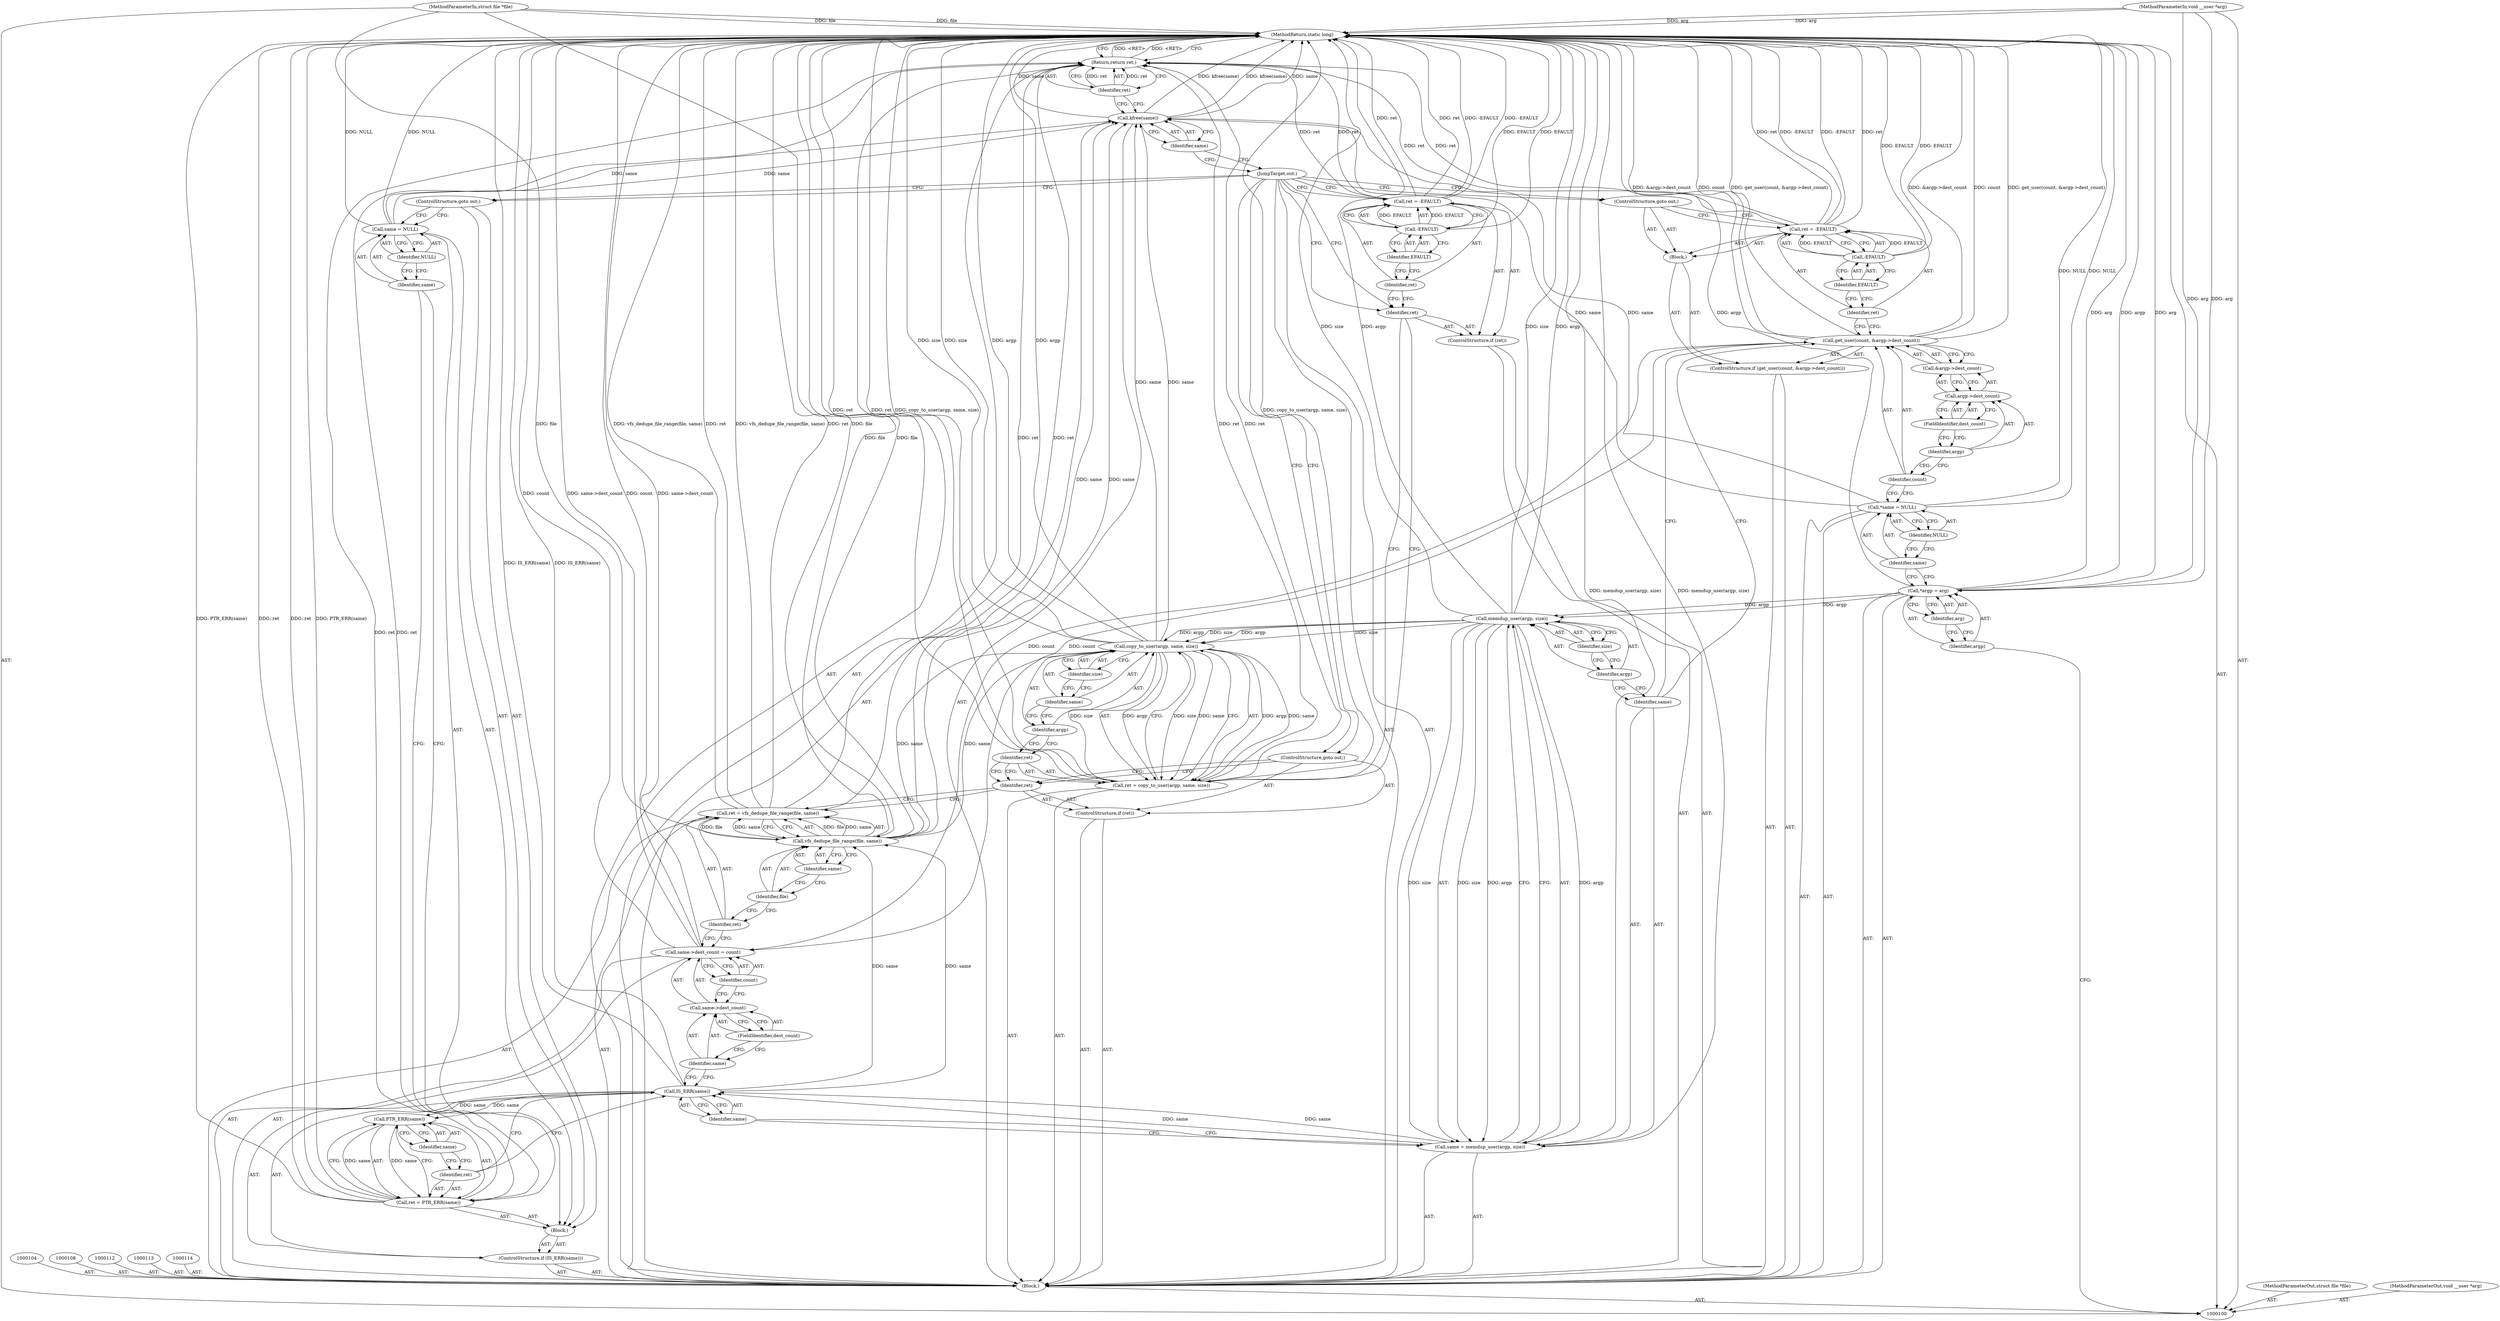 digraph "0_linux_10eec60ce79187686e052092e5383c99b4420a20" {
"1000175" [label="(MethodReturn,static long)"];
"1000101" [label="(MethodParameterIn,struct file *file)"];
"1000238" [label="(MethodParameterOut,struct file *file)"];
"1000102" [label="(MethodParameterIn,void __user *arg)"];
"1000239" [label="(MethodParameterOut,void __user *arg)"];
"1000123" [label="(Call,ret = -EFAULT)"];
"1000124" [label="(Identifier,ret)"];
"1000125" [label="(Call,-EFAULT)"];
"1000126" [label="(Identifier,EFAULT)"];
"1000127" [label="(ControlStructure,goto out;)"];
"1000128" [label="(Call,same = memdup_user(argp, size))"];
"1000129" [label="(Identifier,same)"];
"1000131" [label="(Identifier,argp)"];
"1000132" [label="(Identifier,size)"];
"1000130" [label="(Call,memdup_user(argp, size))"];
"1000133" [label="(ControlStructure,if (IS_ERR(same)))"];
"1000135" [label="(Identifier,same)"];
"1000136" [label="(Block,)"];
"1000134" [label="(Call,IS_ERR(same))"];
"1000140" [label="(Identifier,same)"];
"1000137" [label="(Call,ret = PTR_ERR(same))"];
"1000138" [label="(Identifier,ret)"];
"1000139" [label="(Call,PTR_ERR(same))"];
"1000141" [label="(Call,same = NULL)"];
"1000142" [label="(Identifier,same)"];
"1000143" [label="(Identifier,NULL)"];
"1000103" [label="(Block,)"];
"1000144" [label="(ControlStructure,goto out;)"];
"1000145" [label="(Call,same->dest_count = count)"];
"1000146" [label="(Call,same->dest_count)"];
"1000147" [label="(Identifier,same)"];
"1000149" [label="(Identifier,count)"];
"1000148" [label="(FieldIdentifier,dest_count)"];
"1000150" [label="(Call,ret = vfs_dedupe_file_range(file, same))"];
"1000151" [label="(Identifier,ret)"];
"1000153" [label="(Identifier,file)"];
"1000154" [label="(Identifier,same)"];
"1000152" [label="(Call,vfs_dedupe_file_range(file, same))"];
"1000155" [label="(ControlStructure,if (ret))"];
"1000156" [label="(Identifier,ret)"];
"1000157" [label="(ControlStructure,goto out;)"];
"1000158" [label="(Call,ret = copy_to_user(argp, same, size))"];
"1000159" [label="(Identifier,ret)"];
"1000161" [label="(Identifier,argp)"];
"1000162" [label="(Identifier,same)"];
"1000163" [label="(Identifier,size)"];
"1000160" [label="(Call,copy_to_user(argp, same, size))"];
"1000164" [label="(ControlStructure,if (ret))"];
"1000165" [label="(Identifier,ret)"];
"1000105" [label="(Call,*argp = arg)"];
"1000106" [label="(Identifier,argp)"];
"1000107" [label="(Identifier,arg)"];
"1000166" [label="(Call,ret = -EFAULT)"];
"1000167" [label="(Identifier,ret)"];
"1000168" [label="(Call,-EFAULT)"];
"1000169" [label="(Identifier,EFAULT)"];
"1000170" [label="(JumpTarget,out:)"];
"1000171" [label="(Call,kfree(same))"];
"1000172" [label="(Identifier,same)"];
"1000173" [label="(Return,return ret;)"];
"1000174" [label="(Identifier,ret)"];
"1000109" [label="(Call,*same = NULL)"];
"1000110" [label="(Identifier,same)"];
"1000111" [label="(Identifier,NULL)"];
"1000115" [label="(ControlStructure,if (get_user(count, &argp->dest_count)))"];
"1000117" [label="(Identifier,count)"];
"1000118" [label="(Call,&argp->dest_count)"];
"1000119" [label="(Call,argp->dest_count)"];
"1000120" [label="(Identifier,argp)"];
"1000121" [label="(FieldIdentifier,dest_count)"];
"1000122" [label="(Block,)"];
"1000116" [label="(Call,get_user(count, &argp->dest_count))"];
"1000175" -> "1000100"  [label="AST: "];
"1000175" -> "1000173"  [label="CFG: "];
"1000173" -> "1000175"  [label="DDG: <RET>"];
"1000171" -> "1000175"  [label="DDG: same"];
"1000171" -> "1000175"  [label="DDG: kfree(same)"];
"1000123" -> "1000175"  [label="DDG: -EFAULT"];
"1000123" -> "1000175"  [label="DDG: ret"];
"1000168" -> "1000175"  [label="DDG: EFAULT"];
"1000158" -> "1000175"  [label="DDG: copy_to_user(argp, same, size)"];
"1000158" -> "1000175"  [label="DDG: ret"];
"1000145" -> "1000175"  [label="DDG: count"];
"1000145" -> "1000175"  [label="DDG: same->dest_count"];
"1000152" -> "1000175"  [label="DDG: file"];
"1000116" -> "1000175"  [label="DDG: &argp->dest_count"];
"1000116" -> "1000175"  [label="DDG: count"];
"1000116" -> "1000175"  [label="DDG: get_user(count, &argp->dest_count)"];
"1000102" -> "1000175"  [label="DDG: arg"];
"1000101" -> "1000175"  [label="DDG: file"];
"1000166" -> "1000175"  [label="DDG: -EFAULT"];
"1000166" -> "1000175"  [label="DDG: ret"];
"1000128" -> "1000175"  [label="DDG: memdup_user(argp, size)"];
"1000125" -> "1000175"  [label="DDG: EFAULT"];
"1000105" -> "1000175"  [label="DDG: arg"];
"1000105" -> "1000175"  [label="DDG: argp"];
"1000150" -> "1000175"  [label="DDG: ret"];
"1000150" -> "1000175"  [label="DDG: vfs_dedupe_file_range(file, same)"];
"1000130" -> "1000175"  [label="DDG: size"];
"1000130" -> "1000175"  [label="DDG: argp"];
"1000137" -> "1000175"  [label="DDG: PTR_ERR(same)"];
"1000137" -> "1000175"  [label="DDG: ret"];
"1000134" -> "1000175"  [label="DDG: IS_ERR(same)"];
"1000141" -> "1000175"  [label="DDG: NULL"];
"1000160" -> "1000175"  [label="DDG: size"];
"1000160" -> "1000175"  [label="DDG: argp"];
"1000109" -> "1000175"  [label="DDG: NULL"];
"1000101" -> "1000100"  [label="AST: "];
"1000101" -> "1000175"  [label="DDG: file"];
"1000101" -> "1000152"  [label="DDG: file"];
"1000238" -> "1000100"  [label="AST: "];
"1000102" -> "1000100"  [label="AST: "];
"1000102" -> "1000175"  [label="DDG: arg"];
"1000102" -> "1000105"  [label="DDG: arg"];
"1000239" -> "1000100"  [label="AST: "];
"1000123" -> "1000122"  [label="AST: "];
"1000123" -> "1000125"  [label="CFG: "];
"1000124" -> "1000123"  [label="AST: "];
"1000125" -> "1000123"  [label="AST: "];
"1000127" -> "1000123"  [label="CFG: "];
"1000123" -> "1000175"  [label="DDG: -EFAULT"];
"1000123" -> "1000175"  [label="DDG: ret"];
"1000125" -> "1000123"  [label="DDG: EFAULT"];
"1000123" -> "1000173"  [label="DDG: ret"];
"1000124" -> "1000123"  [label="AST: "];
"1000124" -> "1000116"  [label="CFG: "];
"1000126" -> "1000124"  [label="CFG: "];
"1000125" -> "1000123"  [label="AST: "];
"1000125" -> "1000126"  [label="CFG: "];
"1000126" -> "1000125"  [label="AST: "];
"1000123" -> "1000125"  [label="CFG: "];
"1000125" -> "1000175"  [label="DDG: EFAULT"];
"1000125" -> "1000123"  [label="DDG: EFAULT"];
"1000126" -> "1000125"  [label="AST: "];
"1000126" -> "1000124"  [label="CFG: "];
"1000125" -> "1000126"  [label="CFG: "];
"1000127" -> "1000122"  [label="AST: "];
"1000127" -> "1000123"  [label="CFG: "];
"1000170" -> "1000127"  [label="CFG: "];
"1000128" -> "1000103"  [label="AST: "];
"1000128" -> "1000130"  [label="CFG: "];
"1000129" -> "1000128"  [label="AST: "];
"1000130" -> "1000128"  [label="AST: "];
"1000135" -> "1000128"  [label="CFG: "];
"1000128" -> "1000175"  [label="DDG: memdup_user(argp, size)"];
"1000130" -> "1000128"  [label="DDG: argp"];
"1000130" -> "1000128"  [label="DDG: size"];
"1000128" -> "1000134"  [label="DDG: same"];
"1000129" -> "1000128"  [label="AST: "];
"1000129" -> "1000116"  [label="CFG: "];
"1000131" -> "1000129"  [label="CFG: "];
"1000131" -> "1000130"  [label="AST: "];
"1000131" -> "1000129"  [label="CFG: "];
"1000132" -> "1000131"  [label="CFG: "];
"1000132" -> "1000130"  [label="AST: "];
"1000132" -> "1000131"  [label="CFG: "];
"1000130" -> "1000132"  [label="CFG: "];
"1000130" -> "1000128"  [label="AST: "];
"1000130" -> "1000132"  [label="CFG: "];
"1000131" -> "1000130"  [label="AST: "];
"1000132" -> "1000130"  [label="AST: "];
"1000128" -> "1000130"  [label="CFG: "];
"1000130" -> "1000175"  [label="DDG: size"];
"1000130" -> "1000175"  [label="DDG: argp"];
"1000130" -> "1000128"  [label="DDG: argp"];
"1000130" -> "1000128"  [label="DDG: size"];
"1000105" -> "1000130"  [label="DDG: argp"];
"1000130" -> "1000160"  [label="DDG: argp"];
"1000130" -> "1000160"  [label="DDG: size"];
"1000133" -> "1000103"  [label="AST: "];
"1000134" -> "1000133"  [label="AST: "];
"1000136" -> "1000133"  [label="AST: "];
"1000135" -> "1000134"  [label="AST: "];
"1000135" -> "1000128"  [label="CFG: "];
"1000134" -> "1000135"  [label="CFG: "];
"1000136" -> "1000133"  [label="AST: "];
"1000137" -> "1000136"  [label="AST: "];
"1000141" -> "1000136"  [label="AST: "];
"1000144" -> "1000136"  [label="AST: "];
"1000134" -> "1000133"  [label="AST: "];
"1000134" -> "1000135"  [label="CFG: "];
"1000135" -> "1000134"  [label="AST: "];
"1000138" -> "1000134"  [label="CFG: "];
"1000147" -> "1000134"  [label="CFG: "];
"1000134" -> "1000175"  [label="DDG: IS_ERR(same)"];
"1000128" -> "1000134"  [label="DDG: same"];
"1000134" -> "1000139"  [label="DDG: same"];
"1000134" -> "1000152"  [label="DDG: same"];
"1000140" -> "1000139"  [label="AST: "];
"1000140" -> "1000138"  [label="CFG: "];
"1000139" -> "1000140"  [label="CFG: "];
"1000137" -> "1000136"  [label="AST: "];
"1000137" -> "1000139"  [label="CFG: "];
"1000138" -> "1000137"  [label="AST: "];
"1000139" -> "1000137"  [label="AST: "];
"1000142" -> "1000137"  [label="CFG: "];
"1000137" -> "1000175"  [label="DDG: PTR_ERR(same)"];
"1000137" -> "1000175"  [label="DDG: ret"];
"1000139" -> "1000137"  [label="DDG: same"];
"1000137" -> "1000173"  [label="DDG: ret"];
"1000138" -> "1000137"  [label="AST: "];
"1000138" -> "1000134"  [label="CFG: "];
"1000140" -> "1000138"  [label="CFG: "];
"1000139" -> "1000137"  [label="AST: "];
"1000139" -> "1000140"  [label="CFG: "];
"1000140" -> "1000139"  [label="AST: "];
"1000137" -> "1000139"  [label="CFG: "];
"1000139" -> "1000137"  [label="DDG: same"];
"1000134" -> "1000139"  [label="DDG: same"];
"1000141" -> "1000136"  [label="AST: "];
"1000141" -> "1000143"  [label="CFG: "];
"1000142" -> "1000141"  [label="AST: "];
"1000143" -> "1000141"  [label="AST: "];
"1000144" -> "1000141"  [label="CFG: "];
"1000141" -> "1000175"  [label="DDG: NULL"];
"1000141" -> "1000171"  [label="DDG: same"];
"1000142" -> "1000141"  [label="AST: "];
"1000142" -> "1000137"  [label="CFG: "];
"1000143" -> "1000142"  [label="CFG: "];
"1000143" -> "1000141"  [label="AST: "];
"1000143" -> "1000142"  [label="CFG: "];
"1000141" -> "1000143"  [label="CFG: "];
"1000103" -> "1000100"  [label="AST: "];
"1000104" -> "1000103"  [label="AST: "];
"1000105" -> "1000103"  [label="AST: "];
"1000108" -> "1000103"  [label="AST: "];
"1000109" -> "1000103"  [label="AST: "];
"1000112" -> "1000103"  [label="AST: "];
"1000113" -> "1000103"  [label="AST: "];
"1000114" -> "1000103"  [label="AST: "];
"1000115" -> "1000103"  [label="AST: "];
"1000128" -> "1000103"  [label="AST: "];
"1000133" -> "1000103"  [label="AST: "];
"1000145" -> "1000103"  [label="AST: "];
"1000150" -> "1000103"  [label="AST: "];
"1000155" -> "1000103"  [label="AST: "];
"1000158" -> "1000103"  [label="AST: "];
"1000164" -> "1000103"  [label="AST: "];
"1000170" -> "1000103"  [label="AST: "];
"1000171" -> "1000103"  [label="AST: "];
"1000173" -> "1000103"  [label="AST: "];
"1000144" -> "1000136"  [label="AST: "];
"1000144" -> "1000141"  [label="CFG: "];
"1000170" -> "1000144"  [label="CFG: "];
"1000145" -> "1000103"  [label="AST: "];
"1000145" -> "1000149"  [label="CFG: "];
"1000146" -> "1000145"  [label="AST: "];
"1000149" -> "1000145"  [label="AST: "];
"1000151" -> "1000145"  [label="CFG: "];
"1000145" -> "1000175"  [label="DDG: count"];
"1000145" -> "1000175"  [label="DDG: same->dest_count"];
"1000116" -> "1000145"  [label="DDG: count"];
"1000146" -> "1000145"  [label="AST: "];
"1000146" -> "1000148"  [label="CFG: "];
"1000147" -> "1000146"  [label="AST: "];
"1000148" -> "1000146"  [label="AST: "];
"1000149" -> "1000146"  [label="CFG: "];
"1000147" -> "1000146"  [label="AST: "];
"1000147" -> "1000134"  [label="CFG: "];
"1000148" -> "1000147"  [label="CFG: "];
"1000149" -> "1000145"  [label="AST: "];
"1000149" -> "1000146"  [label="CFG: "];
"1000145" -> "1000149"  [label="CFG: "];
"1000148" -> "1000146"  [label="AST: "];
"1000148" -> "1000147"  [label="CFG: "];
"1000146" -> "1000148"  [label="CFG: "];
"1000150" -> "1000103"  [label="AST: "];
"1000150" -> "1000152"  [label="CFG: "];
"1000151" -> "1000150"  [label="AST: "];
"1000152" -> "1000150"  [label="AST: "];
"1000156" -> "1000150"  [label="CFG: "];
"1000150" -> "1000175"  [label="DDG: ret"];
"1000150" -> "1000175"  [label="DDG: vfs_dedupe_file_range(file, same)"];
"1000152" -> "1000150"  [label="DDG: file"];
"1000152" -> "1000150"  [label="DDG: same"];
"1000150" -> "1000173"  [label="DDG: ret"];
"1000151" -> "1000150"  [label="AST: "];
"1000151" -> "1000145"  [label="CFG: "];
"1000153" -> "1000151"  [label="CFG: "];
"1000153" -> "1000152"  [label="AST: "];
"1000153" -> "1000151"  [label="CFG: "];
"1000154" -> "1000153"  [label="CFG: "];
"1000154" -> "1000152"  [label="AST: "];
"1000154" -> "1000153"  [label="CFG: "];
"1000152" -> "1000154"  [label="CFG: "];
"1000152" -> "1000150"  [label="AST: "];
"1000152" -> "1000154"  [label="CFG: "];
"1000153" -> "1000152"  [label="AST: "];
"1000154" -> "1000152"  [label="AST: "];
"1000150" -> "1000152"  [label="CFG: "];
"1000152" -> "1000175"  [label="DDG: file"];
"1000152" -> "1000150"  [label="DDG: file"];
"1000152" -> "1000150"  [label="DDG: same"];
"1000101" -> "1000152"  [label="DDG: file"];
"1000134" -> "1000152"  [label="DDG: same"];
"1000152" -> "1000160"  [label="DDG: same"];
"1000152" -> "1000171"  [label="DDG: same"];
"1000155" -> "1000103"  [label="AST: "];
"1000156" -> "1000155"  [label="AST: "];
"1000157" -> "1000155"  [label="AST: "];
"1000156" -> "1000155"  [label="AST: "];
"1000156" -> "1000150"  [label="CFG: "];
"1000157" -> "1000156"  [label="CFG: "];
"1000159" -> "1000156"  [label="CFG: "];
"1000157" -> "1000155"  [label="AST: "];
"1000157" -> "1000156"  [label="CFG: "];
"1000170" -> "1000157"  [label="CFG: "];
"1000158" -> "1000103"  [label="AST: "];
"1000158" -> "1000160"  [label="CFG: "];
"1000159" -> "1000158"  [label="AST: "];
"1000160" -> "1000158"  [label="AST: "];
"1000165" -> "1000158"  [label="CFG: "];
"1000158" -> "1000175"  [label="DDG: copy_to_user(argp, same, size)"];
"1000158" -> "1000175"  [label="DDG: ret"];
"1000160" -> "1000158"  [label="DDG: argp"];
"1000160" -> "1000158"  [label="DDG: same"];
"1000160" -> "1000158"  [label="DDG: size"];
"1000158" -> "1000173"  [label="DDG: ret"];
"1000159" -> "1000158"  [label="AST: "];
"1000159" -> "1000156"  [label="CFG: "];
"1000161" -> "1000159"  [label="CFG: "];
"1000161" -> "1000160"  [label="AST: "];
"1000161" -> "1000159"  [label="CFG: "];
"1000162" -> "1000161"  [label="CFG: "];
"1000162" -> "1000160"  [label="AST: "];
"1000162" -> "1000161"  [label="CFG: "];
"1000163" -> "1000162"  [label="CFG: "];
"1000163" -> "1000160"  [label="AST: "];
"1000163" -> "1000162"  [label="CFG: "];
"1000160" -> "1000163"  [label="CFG: "];
"1000160" -> "1000158"  [label="AST: "];
"1000160" -> "1000163"  [label="CFG: "];
"1000161" -> "1000160"  [label="AST: "];
"1000162" -> "1000160"  [label="AST: "];
"1000163" -> "1000160"  [label="AST: "];
"1000158" -> "1000160"  [label="CFG: "];
"1000160" -> "1000175"  [label="DDG: size"];
"1000160" -> "1000175"  [label="DDG: argp"];
"1000160" -> "1000158"  [label="DDG: argp"];
"1000160" -> "1000158"  [label="DDG: same"];
"1000160" -> "1000158"  [label="DDG: size"];
"1000130" -> "1000160"  [label="DDG: argp"];
"1000130" -> "1000160"  [label="DDG: size"];
"1000152" -> "1000160"  [label="DDG: same"];
"1000160" -> "1000171"  [label="DDG: same"];
"1000164" -> "1000103"  [label="AST: "];
"1000165" -> "1000164"  [label="AST: "];
"1000166" -> "1000164"  [label="AST: "];
"1000165" -> "1000164"  [label="AST: "];
"1000165" -> "1000158"  [label="CFG: "];
"1000167" -> "1000165"  [label="CFG: "];
"1000170" -> "1000165"  [label="CFG: "];
"1000105" -> "1000103"  [label="AST: "];
"1000105" -> "1000107"  [label="CFG: "];
"1000106" -> "1000105"  [label="AST: "];
"1000107" -> "1000105"  [label="AST: "];
"1000110" -> "1000105"  [label="CFG: "];
"1000105" -> "1000175"  [label="DDG: arg"];
"1000105" -> "1000175"  [label="DDG: argp"];
"1000102" -> "1000105"  [label="DDG: arg"];
"1000105" -> "1000130"  [label="DDG: argp"];
"1000106" -> "1000105"  [label="AST: "];
"1000106" -> "1000100"  [label="CFG: "];
"1000107" -> "1000106"  [label="CFG: "];
"1000107" -> "1000105"  [label="AST: "];
"1000107" -> "1000106"  [label="CFG: "];
"1000105" -> "1000107"  [label="CFG: "];
"1000166" -> "1000164"  [label="AST: "];
"1000166" -> "1000168"  [label="CFG: "];
"1000167" -> "1000166"  [label="AST: "];
"1000168" -> "1000166"  [label="AST: "];
"1000170" -> "1000166"  [label="CFG: "];
"1000166" -> "1000175"  [label="DDG: -EFAULT"];
"1000166" -> "1000175"  [label="DDG: ret"];
"1000168" -> "1000166"  [label="DDG: EFAULT"];
"1000166" -> "1000173"  [label="DDG: ret"];
"1000167" -> "1000166"  [label="AST: "];
"1000167" -> "1000165"  [label="CFG: "];
"1000169" -> "1000167"  [label="CFG: "];
"1000168" -> "1000166"  [label="AST: "];
"1000168" -> "1000169"  [label="CFG: "];
"1000169" -> "1000168"  [label="AST: "];
"1000166" -> "1000168"  [label="CFG: "];
"1000168" -> "1000175"  [label="DDG: EFAULT"];
"1000168" -> "1000166"  [label="DDG: EFAULT"];
"1000169" -> "1000168"  [label="AST: "];
"1000169" -> "1000167"  [label="CFG: "];
"1000168" -> "1000169"  [label="CFG: "];
"1000170" -> "1000103"  [label="AST: "];
"1000170" -> "1000166"  [label="CFG: "];
"1000170" -> "1000165"  [label="CFG: "];
"1000170" -> "1000127"  [label="CFG: "];
"1000170" -> "1000144"  [label="CFG: "];
"1000170" -> "1000157"  [label="CFG: "];
"1000172" -> "1000170"  [label="CFG: "];
"1000171" -> "1000103"  [label="AST: "];
"1000171" -> "1000172"  [label="CFG: "];
"1000172" -> "1000171"  [label="AST: "];
"1000174" -> "1000171"  [label="CFG: "];
"1000171" -> "1000175"  [label="DDG: same"];
"1000171" -> "1000175"  [label="DDG: kfree(same)"];
"1000141" -> "1000171"  [label="DDG: same"];
"1000152" -> "1000171"  [label="DDG: same"];
"1000109" -> "1000171"  [label="DDG: same"];
"1000160" -> "1000171"  [label="DDG: same"];
"1000172" -> "1000171"  [label="AST: "];
"1000172" -> "1000170"  [label="CFG: "];
"1000171" -> "1000172"  [label="CFG: "];
"1000173" -> "1000103"  [label="AST: "];
"1000173" -> "1000174"  [label="CFG: "];
"1000174" -> "1000173"  [label="AST: "];
"1000175" -> "1000173"  [label="CFG: "];
"1000173" -> "1000175"  [label="DDG: <RET>"];
"1000174" -> "1000173"  [label="DDG: ret"];
"1000158" -> "1000173"  [label="DDG: ret"];
"1000150" -> "1000173"  [label="DDG: ret"];
"1000166" -> "1000173"  [label="DDG: ret"];
"1000137" -> "1000173"  [label="DDG: ret"];
"1000123" -> "1000173"  [label="DDG: ret"];
"1000174" -> "1000173"  [label="AST: "];
"1000174" -> "1000171"  [label="CFG: "];
"1000173" -> "1000174"  [label="CFG: "];
"1000174" -> "1000173"  [label="DDG: ret"];
"1000109" -> "1000103"  [label="AST: "];
"1000109" -> "1000111"  [label="CFG: "];
"1000110" -> "1000109"  [label="AST: "];
"1000111" -> "1000109"  [label="AST: "];
"1000117" -> "1000109"  [label="CFG: "];
"1000109" -> "1000175"  [label="DDG: NULL"];
"1000109" -> "1000171"  [label="DDG: same"];
"1000110" -> "1000109"  [label="AST: "];
"1000110" -> "1000105"  [label="CFG: "];
"1000111" -> "1000110"  [label="CFG: "];
"1000111" -> "1000109"  [label="AST: "];
"1000111" -> "1000110"  [label="CFG: "];
"1000109" -> "1000111"  [label="CFG: "];
"1000115" -> "1000103"  [label="AST: "];
"1000116" -> "1000115"  [label="AST: "];
"1000122" -> "1000115"  [label="AST: "];
"1000117" -> "1000116"  [label="AST: "];
"1000117" -> "1000109"  [label="CFG: "];
"1000120" -> "1000117"  [label="CFG: "];
"1000118" -> "1000116"  [label="AST: "];
"1000118" -> "1000119"  [label="CFG: "];
"1000119" -> "1000118"  [label="AST: "];
"1000116" -> "1000118"  [label="CFG: "];
"1000119" -> "1000118"  [label="AST: "];
"1000119" -> "1000121"  [label="CFG: "];
"1000120" -> "1000119"  [label="AST: "];
"1000121" -> "1000119"  [label="AST: "];
"1000118" -> "1000119"  [label="CFG: "];
"1000120" -> "1000119"  [label="AST: "];
"1000120" -> "1000117"  [label="CFG: "];
"1000121" -> "1000120"  [label="CFG: "];
"1000121" -> "1000119"  [label="AST: "];
"1000121" -> "1000120"  [label="CFG: "];
"1000119" -> "1000121"  [label="CFG: "];
"1000122" -> "1000115"  [label="AST: "];
"1000123" -> "1000122"  [label="AST: "];
"1000127" -> "1000122"  [label="AST: "];
"1000116" -> "1000115"  [label="AST: "];
"1000116" -> "1000118"  [label="CFG: "];
"1000117" -> "1000116"  [label="AST: "];
"1000118" -> "1000116"  [label="AST: "];
"1000124" -> "1000116"  [label="CFG: "];
"1000129" -> "1000116"  [label="CFG: "];
"1000116" -> "1000175"  [label="DDG: &argp->dest_count"];
"1000116" -> "1000175"  [label="DDG: count"];
"1000116" -> "1000175"  [label="DDG: get_user(count, &argp->dest_count)"];
"1000116" -> "1000145"  [label="DDG: count"];
}
